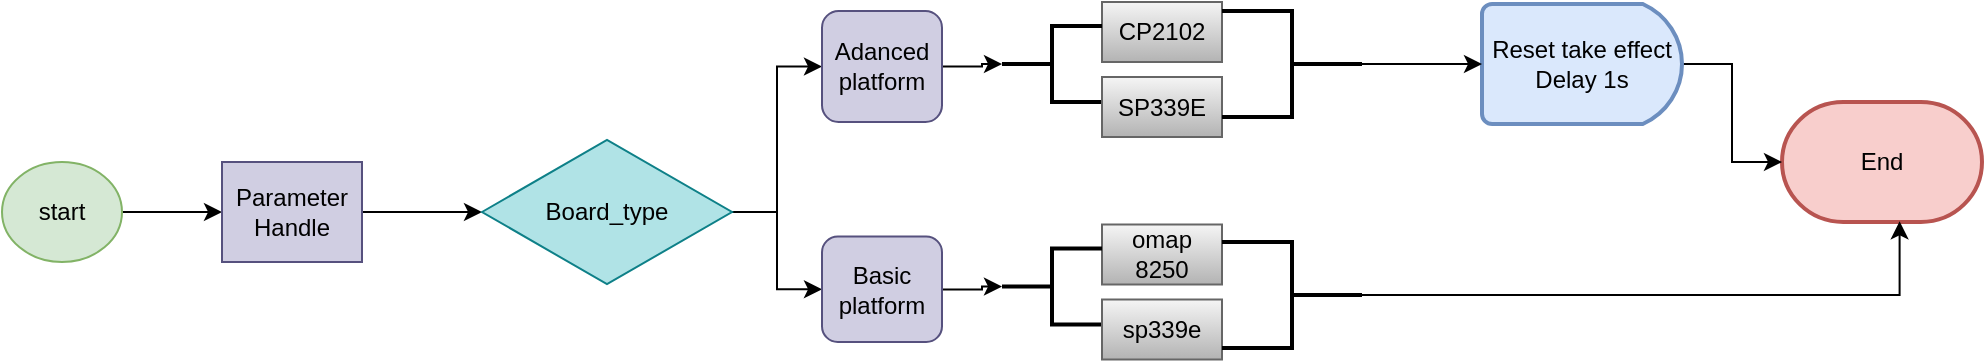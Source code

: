 <mxfile version="20.5.3" type="github">
  <diagram id="C5RBs43oDa-KdzZeNtuy" name="Page-1">
    <mxGraphModel dx="1088" dy="744" grid="1" gridSize="10" guides="1" tooltips="1" connect="1" arrows="1" fold="1" page="1" pageScale="1" pageWidth="1600" pageHeight="1200" math="0" shadow="0">
      <root>
        <mxCell id="WIyWlLk6GJQsqaUBKTNV-0" />
        <mxCell id="WIyWlLk6GJQsqaUBKTNV-1" parent="WIyWlLk6GJQsqaUBKTNV-0" />
        <mxCell id="YIfeJS2Iha7Kot0naYwr-30" value="" style="edgeStyle=orthogonalEdgeStyle;rounded=0;orthogonalLoop=1;jettySize=auto;html=1;" edge="1" parent="WIyWlLk6GJQsqaUBKTNV-1" source="YIfeJS2Iha7Kot0naYwr-0" target="YIfeJS2Iha7Kot0naYwr-1">
          <mxGeometry relative="1" as="geometry" />
        </mxCell>
        <mxCell id="YIfeJS2Iha7Kot0naYwr-0" value="start" style="ellipse;whiteSpace=wrap;html=1;fillColor=#d5e8d4;strokeColor=#82b366;" vertex="1" parent="WIyWlLk6GJQsqaUBKTNV-1">
          <mxGeometry x="30" y="650" width="60" height="50" as="geometry" />
        </mxCell>
        <mxCell id="YIfeJS2Iha7Kot0naYwr-29" value="" style="edgeStyle=orthogonalEdgeStyle;rounded=0;orthogonalLoop=1;jettySize=auto;html=1;" edge="1" parent="WIyWlLk6GJQsqaUBKTNV-1" source="YIfeJS2Iha7Kot0naYwr-1" target="YIfeJS2Iha7Kot0naYwr-4">
          <mxGeometry relative="1" as="geometry" />
        </mxCell>
        <mxCell id="YIfeJS2Iha7Kot0naYwr-1" value="&lt;div&gt;Parameter&lt;/div&gt;&lt;div&gt;Handle&lt;br&gt;&lt;/div&gt;" style="rounded=0;whiteSpace=wrap;html=1;fillColor=#d0cee2;strokeColor=#56517e;" vertex="1" parent="WIyWlLk6GJQsqaUBKTNV-1">
          <mxGeometry x="140" y="650" width="70" height="50" as="geometry" />
        </mxCell>
        <mxCell id="YIfeJS2Iha7Kot0naYwr-21" style="edgeStyle=orthogonalEdgeStyle;rounded=0;orthogonalLoop=1;jettySize=auto;html=1;entryX=0.5;entryY=1;entryDx=0;entryDy=0;" edge="1" parent="WIyWlLk6GJQsqaUBKTNV-1" source="YIfeJS2Iha7Kot0naYwr-4" target="YIfeJS2Iha7Kot0naYwr-9">
          <mxGeometry relative="1" as="geometry" />
        </mxCell>
        <mxCell id="YIfeJS2Iha7Kot0naYwr-31" style="edgeStyle=orthogonalEdgeStyle;rounded=0;orthogonalLoop=1;jettySize=auto;html=1;entryX=0.5;entryY=1;entryDx=0;entryDy=0;" edge="1" parent="WIyWlLk6GJQsqaUBKTNV-1" source="YIfeJS2Iha7Kot0naYwr-4" target="YIfeJS2Iha7Kot0naYwr-8">
          <mxGeometry relative="1" as="geometry" />
        </mxCell>
        <mxCell id="YIfeJS2Iha7Kot0naYwr-4" value="Board_type" style="html=1;whiteSpace=wrap;aspect=fixed;shape=isoRectangle;fillColor=#b0e3e6;strokeColor=#0e8088;" vertex="1" parent="WIyWlLk6GJQsqaUBKTNV-1">
          <mxGeometry x="270" y="637.5" width="125" height="75" as="geometry" />
        </mxCell>
        <mxCell id="YIfeJS2Iha7Kot0naYwr-5" value="End" style="strokeWidth=2;html=1;shape=mxgraph.flowchart.terminator;whiteSpace=wrap;fillColor=#f8cecc;strokeColor=#b85450;" vertex="1" parent="WIyWlLk6GJQsqaUBKTNV-1">
          <mxGeometry x="920" y="620" width="100" height="60" as="geometry" />
        </mxCell>
        <mxCell id="YIfeJS2Iha7Kot0naYwr-25" style="edgeStyle=orthogonalEdgeStyle;rounded=0;orthogonalLoop=1;jettySize=auto;html=1;entryX=0;entryY=0.5;entryDx=0;entryDy=0;entryPerimeter=0;" edge="1" parent="WIyWlLk6GJQsqaUBKTNV-1" source="YIfeJS2Iha7Kot0naYwr-6" target="YIfeJS2Iha7Kot0naYwr-5">
          <mxGeometry relative="1" as="geometry" />
        </mxCell>
        <mxCell id="YIfeJS2Iha7Kot0naYwr-6" value="Reset take effect&lt;br&gt;&lt;div&gt;Delay 1s&lt;/div&gt;" style="strokeWidth=2;html=1;shape=mxgraph.flowchart.delay;whiteSpace=wrap;fillColor=#dae8fc;strokeColor=#6c8ebf;" vertex="1" parent="WIyWlLk6GJQsqaUBKTNV-1">
          <mxGeometry x="770" y="571" width="100" height="60" as="geometry" />
        </mxCell>
        <mxCell id="YIfeJS2Iha7Kot0naYwr-7" value="CP2102" style="rounded=0;whiteSpace=wrap;html=1;fillColor=#f5f5f5;gradientColor=#b3b3b3;strokeColor=#666666;" vertex="1" parent="WIyWlLk6GJQsqaUBKTNV-1">
          <mxGeometry x="580" y="570" width="60" height="30" as="geometry" />
        </mxCell>
        <mxCell id="YIfeJS2Iha7Kot0naYwr-27" style="edgeStyle=orthogonalEdgeStyle;rounded=0;orthogonalLoop=1;jettySize=auto;html=1;entryX=0;entryY=0.5;entryDx=0;entryDy=0;entryPerimeter=0;" edge="1" parent="WIyWlLk6GJQsqaUBKTNV-1" source="YIfeJS2Iha7Kot0naYwr-8" target="YIfeJS2Iha7Kot0naYwr-11">
          <mxGeometry relative="1" as="geometry" />
        </mxCell>
        <mxCell id="YIfeJS2Iha7Kot0naYwr-8" value="Adanced platform" style="rounded=1;whiteSpace=wrap;html=1;direction=south;fillColor=#d0cee2;strokeColor=#56517e;" vertex="1" parent="WIyWlLk6GJQsqaUBKTNV-1">
          <mxGeometry x="440" y="574.5" width="60" height="55.5" as="geometry" />
        </mxCell>
        <mxCell id="YIfeJS2Iha7Kot0naYwr-28" style="edgeStyle=orthogonalEdgeStyle;rounded=0;orthogonalLoop=1;jettySize=auto;html=1;entryX=0;entryY=0.5;entryDx=0;entryDy=0;entryPerimeter=0;" edge="1" parent="WIyWlLk6GJQsqaUBKTNV-1" source="YIfeJS2Iha7Kot0naYwr-9" target="YIfeJS2Iha7Kot0naYwr-17">
          <mxGeometry relative="1" as="geometry" />
        </mxCell>
        <mxCell id="YIfeJS2Iha7Kot0naYwr-9" value="&lt;div&gt;Basic&lt;/div&gt;&lt;div&gt;platform&lt;br&gt;&lt;/div&gt;" style="rounded=1;whiteSpace=wrap;html=1;direction=south;fillColor=#d0cee2;strokeColor=#56517e;" vertex="1" parent="WIyWlLk6GJQsqaUBKTNV-1">
          <mxGeometry x="440" y="687.25" width="60" height="52.75" as="geometry" />
        </mxCell>
        <mxCell id="YIfeJS2Iha7Kot0naYwr-11" value="" style="strokeWidth=2;html=1;shape=mxgraph.flowchart.annotation_2;align=left;labelPosition=right;pointerEvents=1;" vertex="1" parent="WIyWlLk6GJQsqaUBKTNV-1">
          <mxGeometry x="530" y="582" width="50" height="38" as="geometry" />
        </mxCell>
        <mxCell id="YIfeJS2Iha7Kot0naYwr-12" value="SP339E" style="rounded=0;whiteSpace=wrap;html=1;fillColor=#f5f5f5;gradientColor=#b3b3b3;strokeColor=#666666;" vertex="1" parent="WIyWlLk6GJQsqaUBKTNV-1">
          <mxGeometry x="580" y="607.5" width="60" height="30" as="geometry" />
        </mxCell>
        <mxCell id="YIfeJS2Iha7Kot0naYwr-16" value="omap 8250" style="rounded=0;whiteSpace=wrap;html=1;fillColor=#f5f5f5;gradientColor=#b3b3b3;strokeColor=#666666;" vertex="1" parent="WIyWlLk6GJQsqaUBKTNV-1">
          <mxGeometry x="580" y="681.25" width="60" height="30" as="geometry" />
        </mxCell>
        <mxCell id="YIfeJS2Iha7Kot0naYwr-17" value="" style="strokeWidth=2;html=1;shape=mxgraph.flowchart.annotation_2;align=left;labelPosition=right;pointerEvents=1;" vertex="1" parent="WIyWlLk6GJQsqaUBKTNV-1">
          <mxGeometry x="530" y="693.25" width="50" height="38" as="geometry" />
        </mxCell>
        <mxCell id="YIfeJS2Iha7Kot0naYwr-18" value="sp339e" style="rounded=0;whiteSpace=wrap;html=1;fillColor=#f5f5f5;gradientColor=#b3b3b3;strokeColor=#666666;" vertex="1" parent="WIyWlLk6GJQsqaUBKTNV-1">
          <mxGeometry x="580" y="718.75" width="60" height="30" as="geometry" />
        </mxCell>
        <mxCell id="YIfeJS2Iha7Kot0naYwr-22" style="edgeStyle=orthogonalEdgeStyle;rounded=0;orthogonalLoop=1;jettySize=auto;html=1;exitX=0;exitY=0.5;exitDx=0;exitDy=0;exitPerimeter=0;entryX=0;entryY=0.5;entryDx=0;entryDy=0;entryPerimeter=0;" edge="1" parent="WIyWlLk6GJQsqaUBKTNV-1" source="YIfeJS2Iha7Kot0naYwr-19" target="YIfeJS2Iha7Kot0naYwr-6">
          <mxGeometry relative="1" as="geometry" />
        </mxCell>
        <mxCell id="YIfeJS2Iha7Kot0naYwr-19" value="" style="strokeWidth=2;html=1;shape=mxgraph.flowchart.annotation_2;align=left;labelPosition=right;pointerEvents=1;rotation=-180;" vertex="1" parent="WIyWlLk6GJQsqaUBKTNV-1">
          <mxGeometry x="640" y="574.5" width="70" height="53" as="geometry" />
        </mxCell>
        <mxCell id="YIfeJS2Iha7Kot0naYwr-32" style="edgeStyle=orthogonalEdgeStyle;rounded=0;orthogonalLoop=1;jettySize=auto;html=1;entryX=0.588;entryY=0.994;entryDx=0;entryDy=0;entryPerimeter=0;" edge="1" parent="WIyWlLk6GJQsqaUBKTNV-1" source="YIfeJS2Iha7Kot0naYwr-20" target="YIfeJS2Iha7Kot0naYwr-5">
          <mxGeometry relative="1" as="geometry" />
        </mxCell>
        <mxCell id="YIfeJS2Iha7Kot0naYwr-20" value="" style="strokeWidth=2;html=1;shape=mxgraph.flowchart.annotation_2;align=left;labelPosition=right;pointerEvents=1;rotation=-180;" vertex="1" parent="WIyWlLk6GJQsqaUBKTNV-1">
          <mxGeometry x="640" y="690" width="70" height="53" as="geometry" />
        </mxCell>
      </root>
    </mxGraphModel>
  </diagram>
</mxfile>
